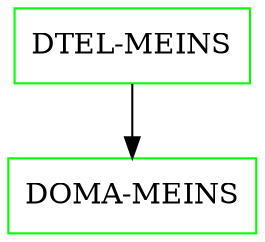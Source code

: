 digraph G {
  "DTEL-MEINS" [shape=box,color=green];
  "DOMA-MEINS" [shape=box,color=green,URL="./DOMA_MEINS.html"];
  "DTEL-MEINS" -> "DOMA-MEINS";
}
